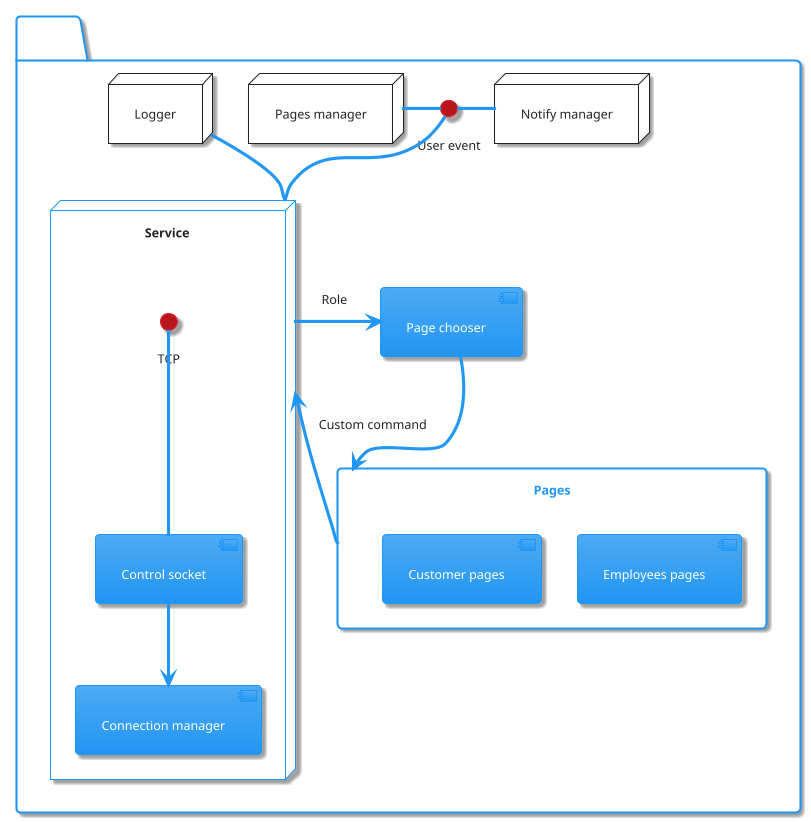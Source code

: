 @startuml
!theme materia


package Client {

interface "User event" as uEvent

node "Pages manager" as pageman {
}

node "Notify manager" as notman {
}

node "Logger" as logger

uEvent -right- notman
uEvent -left- pageman

node "Service " as service {
TCP -down- [Control socket]

[Control socket] -down-> [Connection manager]
}

uEvent -down- service

logger -down- service

rectangle Pages {
[Employees pages]
[Customer pages]
}

service -> [Page chooser]: Role
[Page chooser] -down-> Pages

Pages --> service: Custom command

}
@enduml